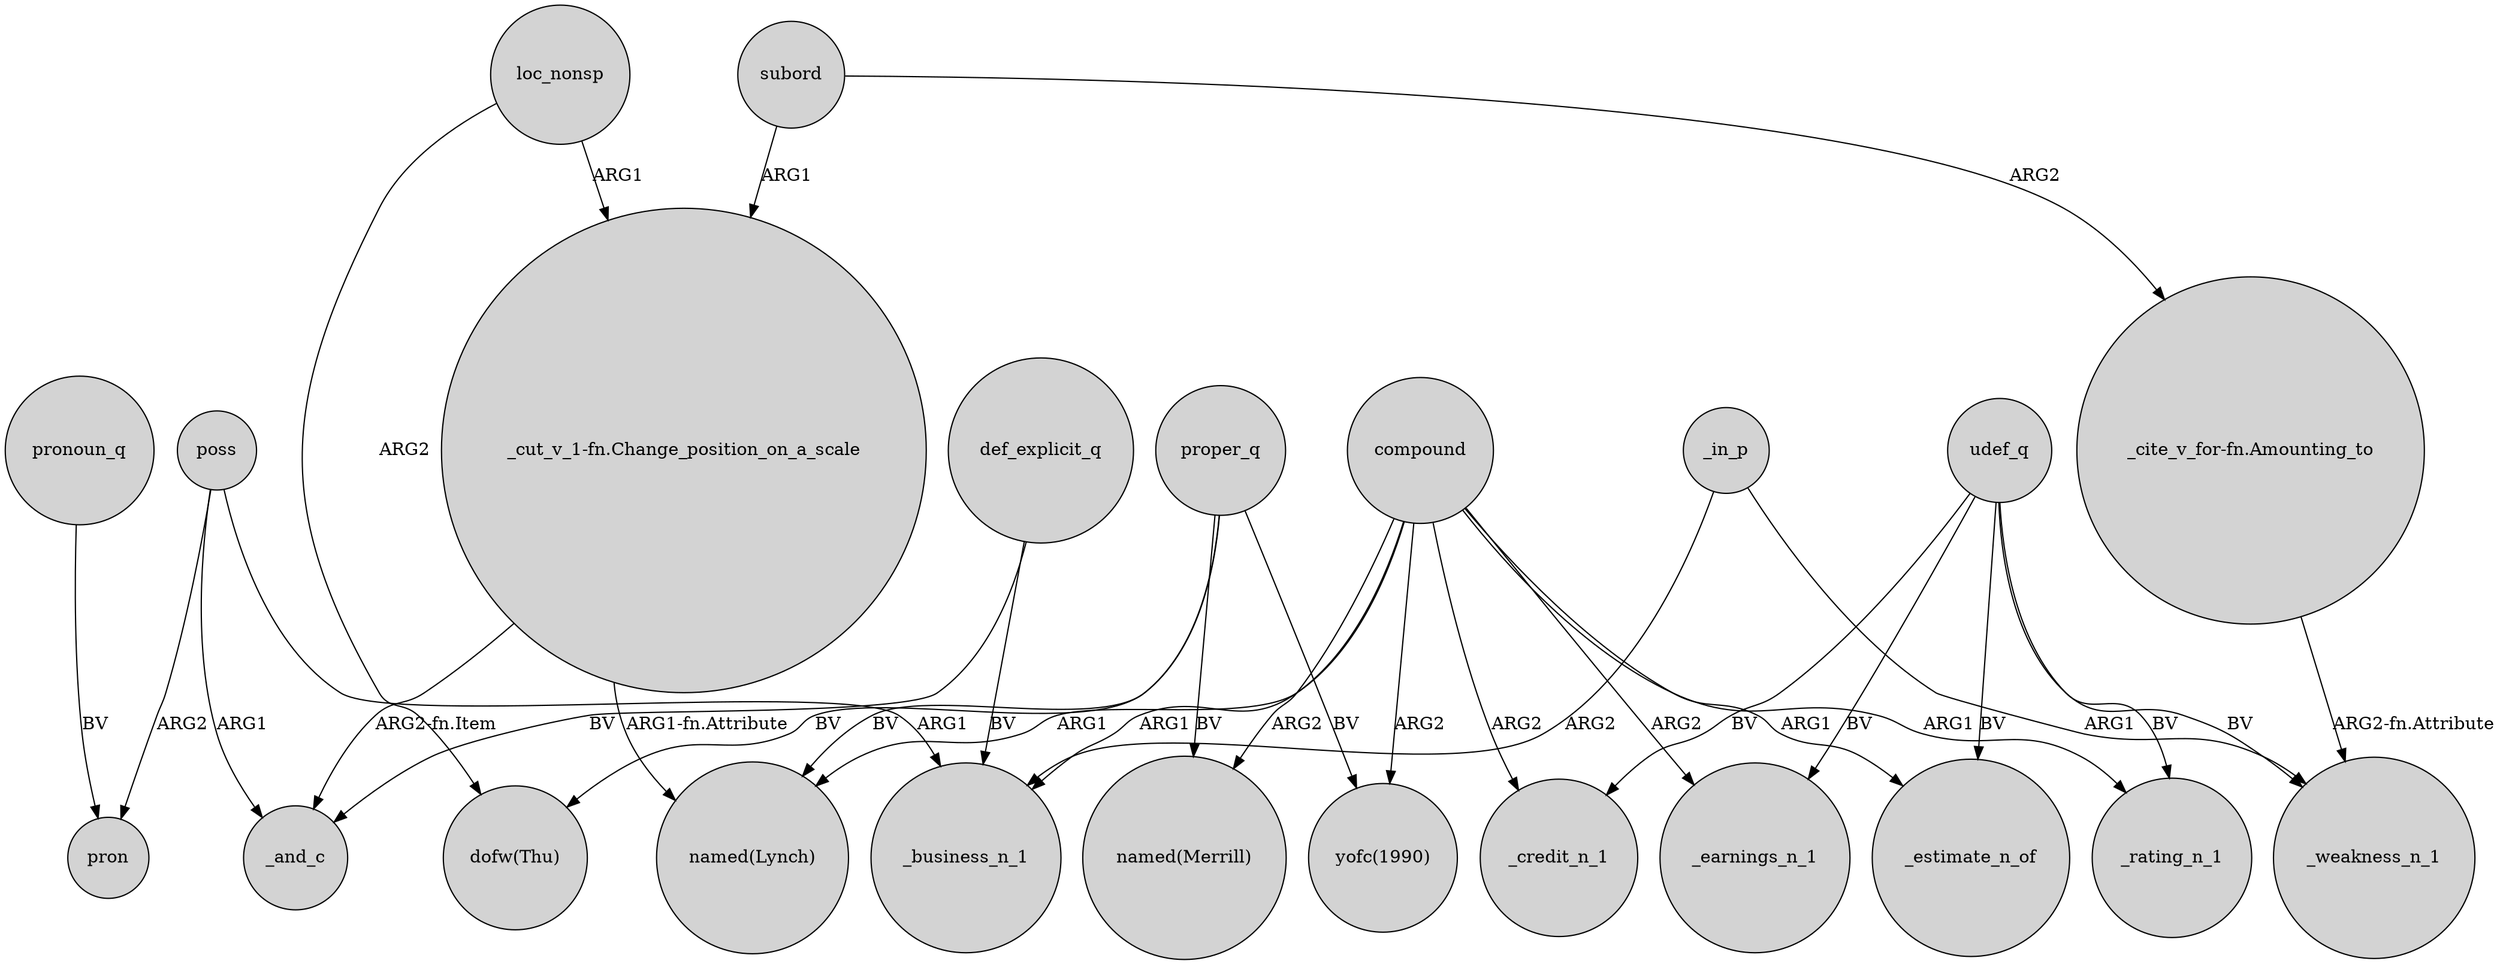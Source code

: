 digraph {
	node [shape=circle style=filled]
	def_explicit_q -> _business_n_1 [label=BV]
	udef_q -> _rating_n_1 [label=BV]
	subord -> "_cut_v_1-fn.Change_position_on_a_scale" [label=ARG1]
	poss -> _business_n_1 [label=ARG1]
	subord -> "_cite_v_for-fn.Amounting_to" [label=ARG2]
	proper_q -> "named(Merrill)" [label=BV]
	_in_p -> _weakness_n_1 [label=ARG1]
	"_cut_v_1-fn.Change_position_on_a_scale" -> "named(Lynch)" [label="ARG1-fn.Attribute"]
	"_cite_v_for-fn.Amounting_to" -> _weakness_n_1 [label="ARG2-fn.Attribute"]
	proper_q -> "dofw(Thu)" [label=BV]
	compound -> "yofc(1990)" [label=ARG2]
	udef_q -> _estimate_n_of [label=BV]
	loc_nonsp -> "_cut_v_1-fn.Change_position_on_a_scale" [label=ARG1]
	"_cut_v_1-fn.Change_position_on_a_scale" -> _and_c [label="ARG2-fn.Item"]
	udef_q -> _weakness_n_1 [label=BV]
	compound -> _earnings_n_1 [label=ARG2]
	def_explicit_q -> _and_c [label=BV]
	pronoun_q -> pron [label=BV]
	poss -> pron [label=ARG2]
	poss -> _and_c [label=ARG1]
	udef_q -> _earnings_n_1 [label=BV]
	compound -> _credit_n_1 [label=ARG2]
	proper_q -> "named(Lynch)" [label=BV]
	proper_q -> "yofc(1990)" [label=BV]
	udef_q -> _credit_n_1 [label=BV]
	compound -> _estimate_n_of [label=ARG1]
	_in_p -> _business_n_1 [label=ARG2]
	compound -> "named(Lynch)" [label=ARG1]
	loc_nonsp -> "dofw(Thu)" [label=ARG2]
	compound -> _business_n_1 [label=ARG1]
	compound -> "named(Merrill)" [label=ARG2]
	compound -> _rating_n_1 [label=ARG1]
}
